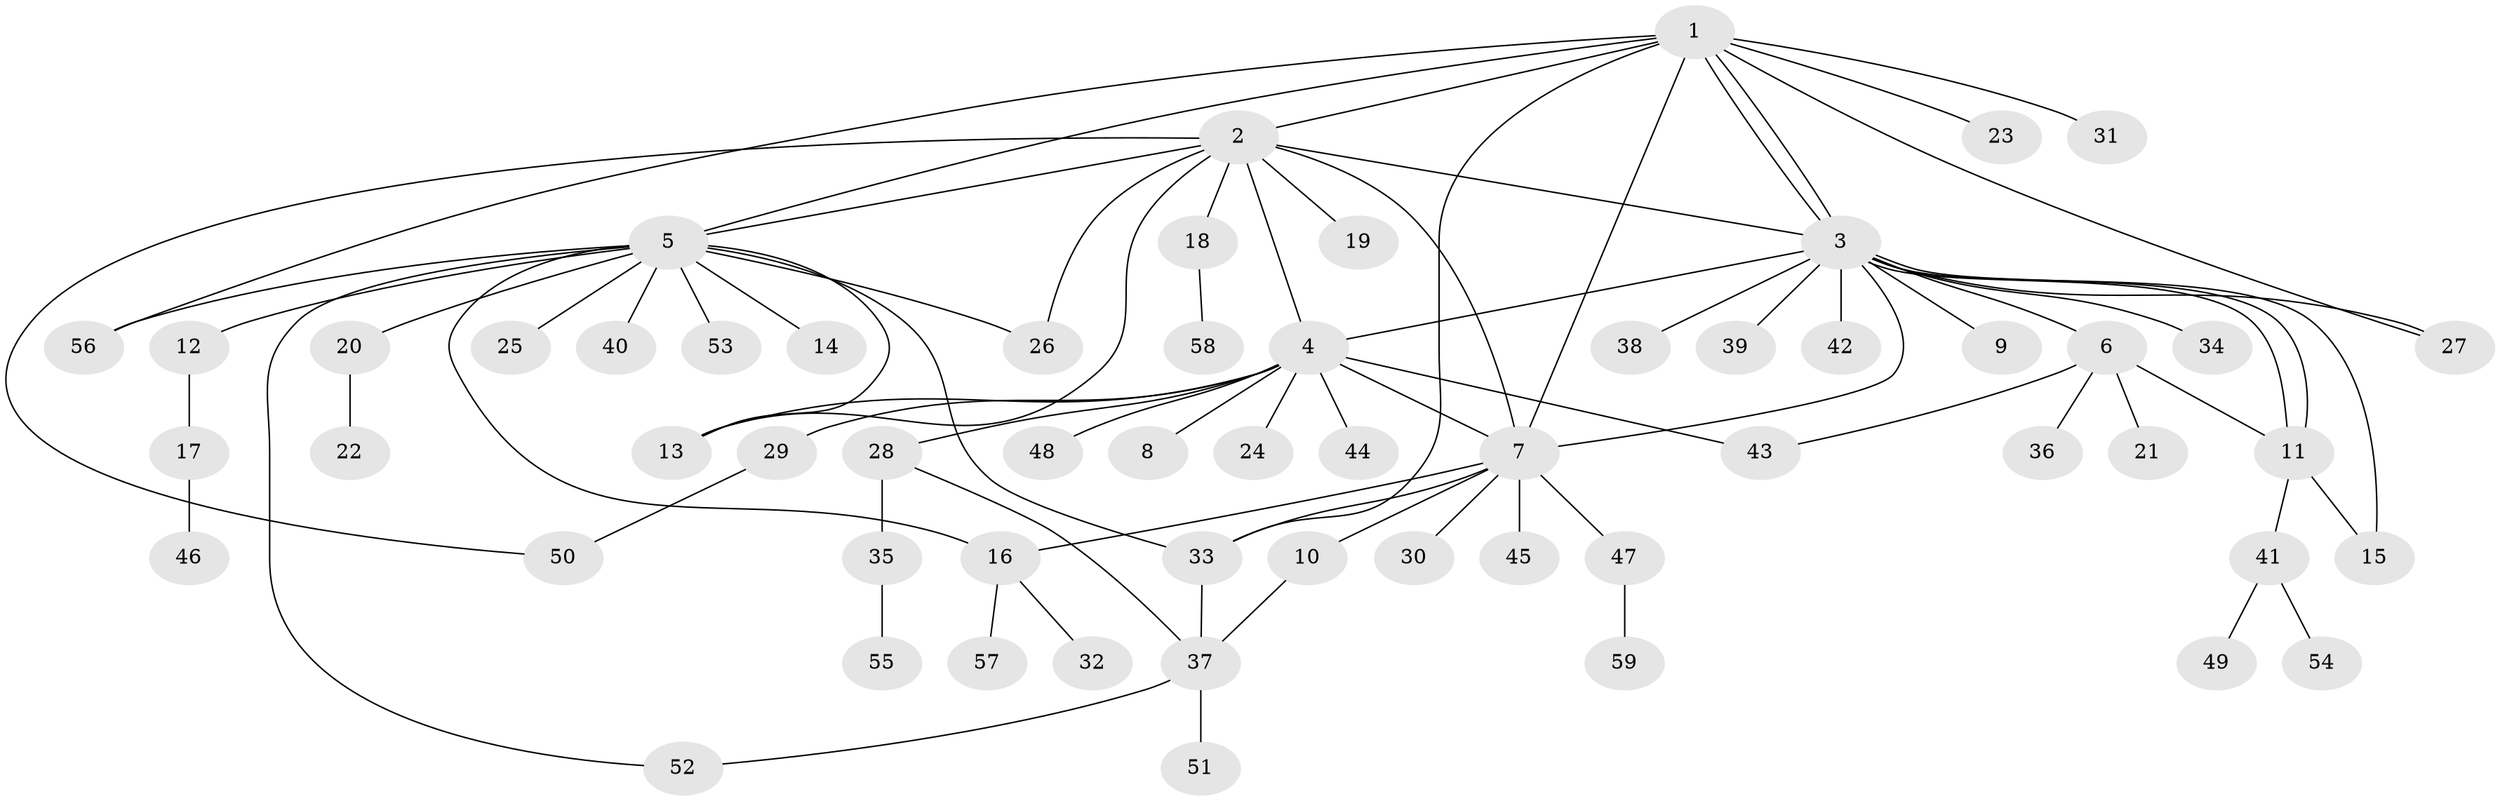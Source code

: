 // coarse degree distribution, {1: 0.8695652173913043, 5: 0.043478260869565216, 2: 0.043478260869565216, 17: 0.043478260869565216}
// Generated by graph-tools (version 1.1) at 2025/50/03/04/25 21:50:26]
// undirected, 59 vertices, 81 edges
graph export_dot {
graph [start="1"]
  node [color=gray90,style=filled];
  1;
  2;
  3;
  4;
  5;
  6;
  7;
  8;
  9;
  10;
  11;
  12;
  13;
  14;
  15;
  16;
  17;
  18;
  19;
  20;
  21;
  22;
  23;
  24;
  25;
  26;
  27;
  28;
  29;
  30;
  31;
  32;
  33;
  34;
  35;
  36;
  37;
  38;
  39;
  40;
  41;
  42;
  43;
  44;
  45;
  46;
  47;
  48;
  49;
  50;
  51;
  52;
  53;
  54;
  55;
  56;
  57;
  58;
  59;
  1 -- 2;
  1 -- 3;
  1 -- 3;
  1 -- 5;
  1 -- 7;
  1 -- 23;
  1 -- 27;
  1 -- 31;
  1 -- 33;
  1 -- 56;
  2 -- 3;
  2 -- 4;
  2 -- 5;
  2 -- 7;
  2 -- 13;
  2 -- 18;
  2 -- 19;
  2 -- 26;
  2 -- 50;
  3 -- 4;
  3 -- 6;
  3 -- 7;
  3 -- 9;
  3 -- 11;
  3 -- 11;
  3 -- 15;
  3 -- 27;
  3 -- 34;
  3 -- 38;
  3 -- 39;
  3 -- 42;
  4 -- 7;
  4 -- 8;
  4 -- 13;
  4 -- 24;
  4 -- 28;
  4 -- 29;
  4 -- 43;
  4 -- 44;
  4 -- 48;
  5 -- 12;
  5 -- 13;
  5 -- 14;
  5 -- 16;
  5 -- 20;
  5 -- 25;
  5 -- 26;
  5 -- 33;
  5 -- 40;
  5 -- 52;
  5 -- 53;
  5 -- 56;
  6 -- 11;
  6 -- 21;
  6 -- 36;
  6 -- 43;
  7 -- 10;
  7 -- 16;
  7 -- 30;
  7 -- 33;
  7 -- 45;
  7 -- 47;
  10 -- 37;
  11 -- 15;
  11 -- 41;
  12 -- 17;
  16 -- 32;
  16 -- 57;
  17 -- 46;
  18 -- 58;
  20 -- 22;
  28 -- 35;
  28 -- 37;
  29 -- 50;
  33 -- 37;
  35 -- 55;
  37 -- 51;
  37 -- 52;
  41 -- 49;
  41 -- 54;
  47 -- 59;
}
